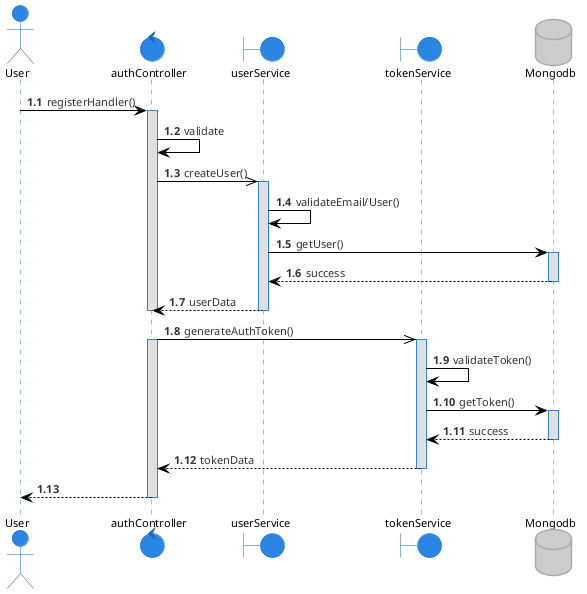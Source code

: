 @startuml regsiterSequence
!theme reddress-lightblue

autonumber 1.1
actor User
control  authController
boundary userService
boundary tokenService
database Mongodb

User -> authController: registerHandler()
activate authController
authController -> authController: validate
authController ->> userService: createUser()
activate userService
userService -> userService: validateEmail/User()
userService -> Mongodb: getUser()
activate Mongodb
Mongodb --> userService: success
deactivate Mongodb
userService --> authController: userData
deactivate userService
deactivate authController

authController ->> tokenService: generateAuthToken()
activate authController
activate tokenService
tokenService -> tokenService: validateToken()
tokenService -> Mongodb: getToken()
activate Mongodb
Mongodb --> tokenService: success
deactivate Mongodb
tokenService --> authController: tokenData
deactivate tokenService
authController --> User
deactivate authController
@enduml
